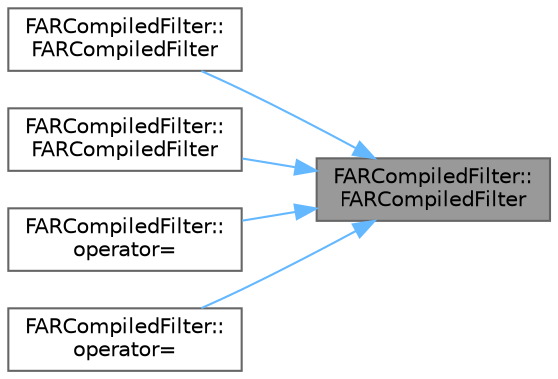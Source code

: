 digraph "FARCompiledFilter::FARCompiledFilter"
{
 // INTERACTIVE_SVG=YES
 // LATEX_PDF_SIZE
  bgcolor="transparent";
  edge [fontname=Helvetica,fontsize=10,labelfontname=Helvetica,labelfontsize=10];
  node [fontname=Helvetica,fontsize=10,shape=box,height=0.2,width=0.4];
  rankdir="RL";
  Node1 [id="Node000001",label="FARCompiledFilter::\lFARCompiledFilter",height=0.2,width=0.4,color="gray40", fillcolor="grey60", style="filled", fontcolor="black",tooltip=" "];
  Node1 -> Node2 [id="edge1_Node000001_Node000002",dir="back",color="steelblue1",style="solid",tooltip=" "];
  Node2 [id="Node000002",label="FARCompiledFilter::\lFARCompiledFilter",height=0.2,width=0.4,color="grey40", fillcolor="white", style="filled",URL="$d7/d6e/structFARCompiledFilter.html#a49f672928134be15ca866eb920a9ccf5",tooltip=" "];
  Node1 -> Node3 [id="edge2_Node000001_Node000003",dir="back",color="steelblue1",style="solid",tooltip=" "];
  Node3 [id="Node000003",label="FARCompiledFilter::\lFARCompiledFilter",height=0.2,width=0.4,color="grey40", fillcolor="white", style="filled",URL="$d7/d6e/structFARCompiledFilter.html#a066465ac9b4005034cf3f052a0ab6d43",tooltip=" "];
  Node1 -> Node4 [id="edge3_Node000001_Node000004",dir="back",color="steelblue1",style="solid",tooltip=" "];
  Node4 [id="Node000004",label="FARCompiledFilter::\loperator=",height=0.2,width=0.4,color="grey40", fillcolor="white", style="filled",URL="$d7/d6e/structFARCompiledFilter.html#a7d3e8020e4ad2e4a8c6ea2fbbecc7159",tooltip=" "];
  Node1 -> Node5 [id="edge4_Node000001_Node000005",dir="back",color="steelblue1",style="solid",tooltip=" "];
  Node5 [id="Node000005",label="FARCompiledFilter::\loperator=",height=0.2,width=0.4,color="grey40", fillcolor="white", style="filled",URL="$d7/d6e/structFARCompiledFilter.html#abdf3c0b7d3c29908acc243badcef9509",tooltip=" "];
}
